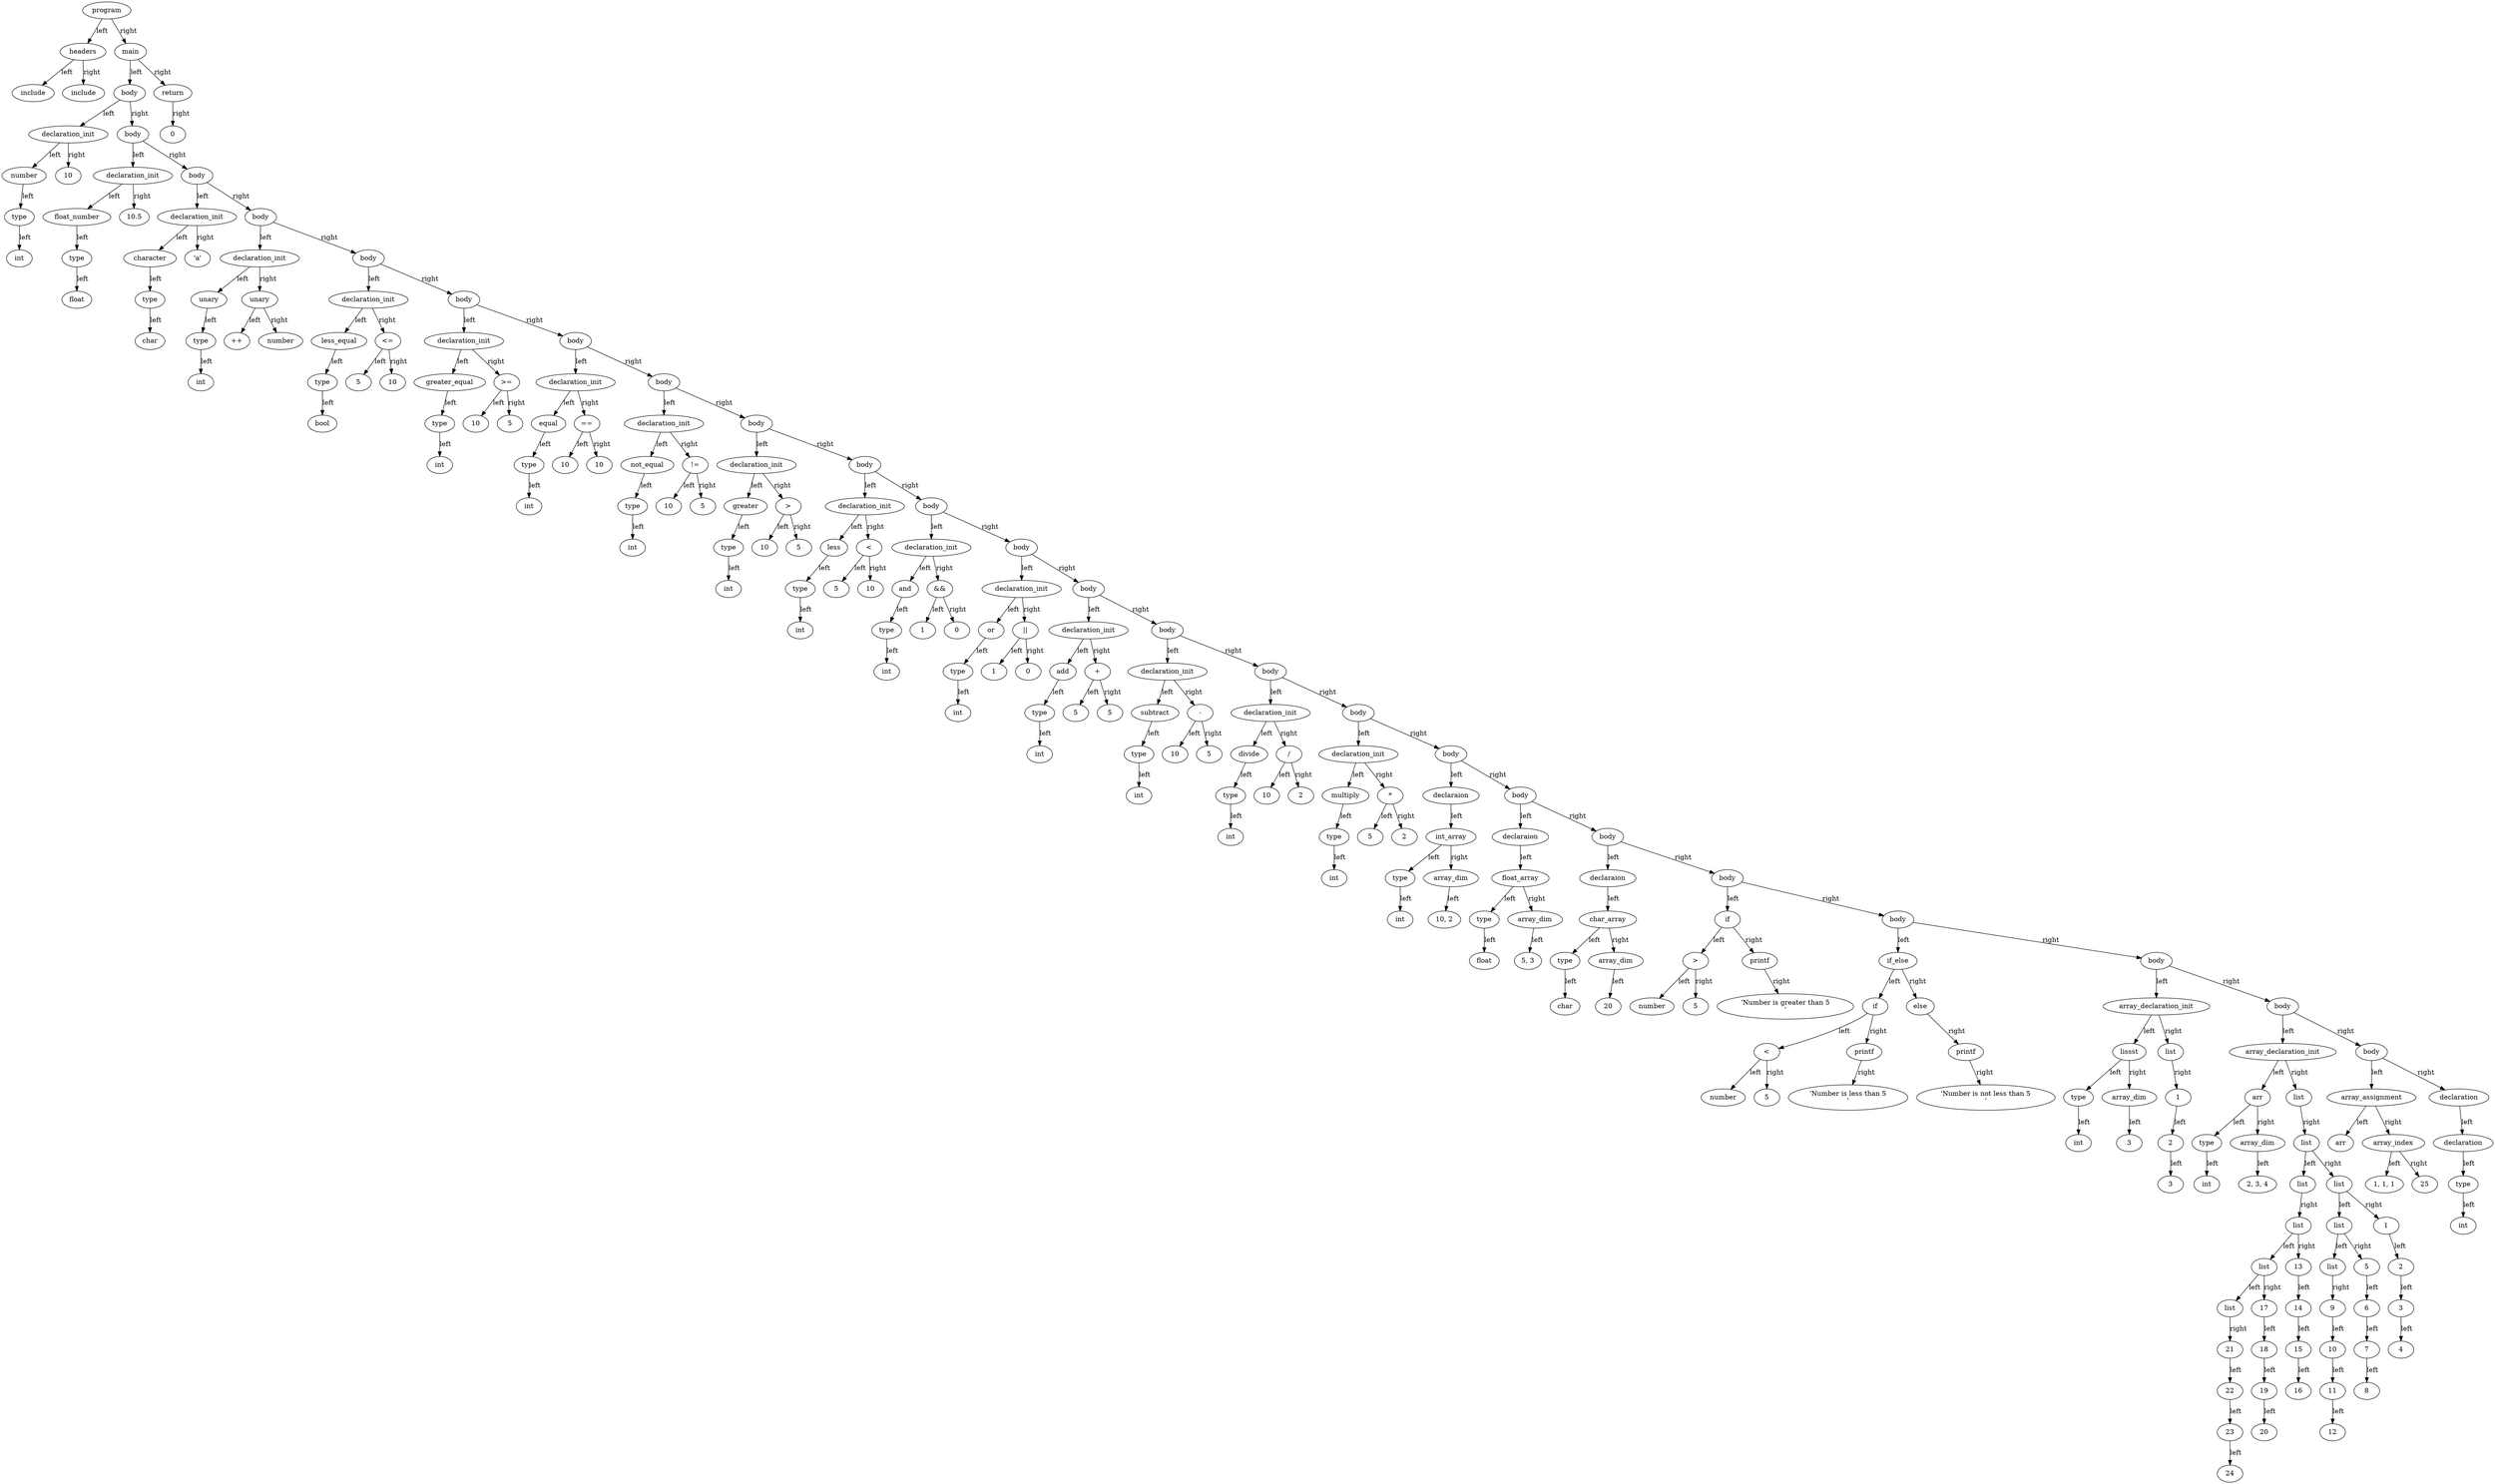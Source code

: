 digraph G {
"000001F989876DC0" [label="program"];
"000001F989876DC0" [label="program"];
"000001F989876DC0" -> "000001F98986FBA0" [label="left"];
"000001F98986FBA0" [label="headers"];
"000001F98986FBA0" [label="headers"];
"000001F98986FBA0" -> "000001F98986FD60" [label="left"];
"000001F98986FD60" [label="include"];
"000001F98986FD60" [label="include"];
"000001F98986FBA0" -> "000001F98986FB60" [label="right"];
"000001F98986FB60" [label="include"];
"000001F98986FB60" [label="include"];
"000001F989876DC0" -> "000001F98986FD00" [label="right"];
"000001F98986FD00" [label="main"];
"000001F98986FD00" [label="main"];
"000001F98986FD00" -> "000001F989876FC0" [label="left"];
"000001F989876FC0" [label="body"];
"000001F989876FC0" [label="body"];
"000001F989876FC0" -> "000001F98986FB80" [label="left"];
"000001F98986FB80" [label="declaration_init"];
"000001F98986FB80" [label="declaration_init"];
"000001F98986FB80" -> "000001F98986FE00" [label="left"];
"000001F98986FE00" [label="number"];
"000001F98986FE00" [label="number"];
"000001F98986FE00" -> "000001F98986FAA0" [label="left"];
"000001F98986FAA0" [label="type"];
"000001F98986FAA0" [label="type"];
"000001F98986FAA0" -> "000001F98986FDA0" [label="left"];
"000001F98986FDA0" [label="int"];
"000001F98986FDA0" [label="int"];
"000001F98986FB80" -> "000001F98986FDC0" [label="right"];
"000001F98986FDC0" [label="10"];
"000001F98986FDC0" [label="10"];
"000001F989876FC0" -> "000001F989876DA0" [label="right"];
"000001F989876DA0" [label="body"];
"000001F989876DA0" [label="body"];
"000001F989876DA0" -> "000001F989874290" [label="left"];
"000001F989874290" [label="declaration_init"];
"000001F989874290" [label="declaration_init"];
"000001F989874290" -> "000001F98986FBE0" [label="left"];
"000001F98986FBE0" [label="float_number"];
"000001F98986FBE0" [label="float_number"];
"000001F98986FBE0" -> "000001F98986FAC0" [label="left"];
"000001F98986FAC0" [label="type"];
"000001F98986FAC0" [label="type"];
"000001F98986FAC0" -> "000001F98986FD20" [label="left"];
"000001F98986FD20" [label="float"];
"000001F98986FD20" [label="float"];
"000001F989874290" -> "000001F98986FAE0" [label="right"];
"000001F98986FAE0" [label="10.5"];
"000001F98986FAE0" [label="10.5"];
"000001F989876DA0" -> "000001F989876D80" [label="right"];
"000001F989876D80" [label="body"];
"000001F989876D80" [label="body"];
"000001F989876D80" -> "000001F989874370" [label="left"];
"000001F989874370" [label="declaration_init"];
"000001F989874370" [label="declaration_init"];
"000001F989874370" -> "000001F989874230" [label="left"];
"000001F989874230" [label="character"];
"000001F989874230" [label="character"];
"000001F989874230" -> "000001F989874470" [label="left"];
"000001F989874470" [label="type"];
"000001F989874470" [label="type"];
"000001F989874470" -> "000001F989874210" [label="left"];
"000001F989874210" [label="char"];
"000001F989874210" [label="char"];
"000001F989874370" -> "000001F989873F50" [label="right"];
"000001F989873F50" [label="'a'"];
"000001F989873F50" [label="'a'"];
"000001F989876D80" -> "000001F9898771E0" [label="right"];
"000001F9898771E0" [label="body"];
"000001F9898771E0" [label="body"];
"000001F9898771E0" -> "000001F989874490" [label="left"];
"000001F989874490" [label="declaration_init"];
"000001F989874490" [label="declaration_init"];
"000001F989874490" -> "000001F989874090" [label="left"];
"000001F989874090" [label="unary"];
"000001F989874090" [label="unary"];
"000001F989874090" -> "000001F989874030" [label="left"];
"000001F989874030" [label="type"];
"000001F989874030" [label="type"];
"000001F989874030" -> "000001F9898740B0" [label="left"];
"000001F9898740B0" [label="int"];
"000001F9898740B0" [label="int"];
"000001F989874490" -> "000001F9898743F0" [label="right"];
"000001F9898743F0" [label="unary"];
"000001F9898743F0" [label="unary"];
"000001F9898743F0" -> "000001F9898745B0" [label="left"];
"000001F9898745B0" [label="++"];
"000001F9898745B0" [label="++"];
"000001F9898743F0" -> "000001F9898742D0" [label="right"];
"000001F9898742D0" [label="number"];
"000001F9898742D0" [label="number"];
"000001F9898771E0" -> "000001F9898772E0" [label="right"];
"000001F9898772E0" [label="body"];
"000001F9898772E0" [label="body"];
"000001F9898772E0" -> "000001F9898742F0" [label="left"];
"000001F9898742F0" [label="declaration_init"];
"000001F9898742F0" [label="declaration_init"];
"000001F9898742F0" -> "000001F989874110" [label="left"];
"000001F989874110" [label="less_equal"];
"000001F989874110" [label="less_equal"];
"000001F989874110" -> "000001F989874190" [label="left"];
"000001F989874190" [label="type"];
"000001F989874190" [label="type"];
"000001F989874190" -> "000001F9898742B0" [label="left"];
"000001F9898742B0" [label="bool"];
"000001F9898742B0" [label="bool"];
"000001F9898742F0" -> "000001F9898740F0" [label="right"];
"000001F9898740F0" [label="<="];
"000001F9898740F0" [label="<="];
"000001F9898740F0" -> "000001F989873F70" [label="left"];
"000001F989873F70" [label="5"];
"000001F989873F70" [label="5"];
"000001F9898740F0" -> "000001F989873F90" [label="right"];
"000001F989873F90" [label="10"];
"000001F989873F90" [label="10"];
"000001F9898772E0" -> "000001F9898772C0" [label="right"];
"000001F9898772C0" [label="body"];
"000001F9898772C0" [label="body"];
"000001F9898772C0" -> "000001F989874410" [label="left"];
"000001F989874410" [label="declaration_init"];
"000001F989874410" [label="declaration_init"];
"000001F989874410" -> "000001F9898741D0" [label="left"];
"000001F9898741D0" [label="greater_equal"];
"000001F9898741D0" [label="greater_equal"];
"000001F9898741D0" -> "000001F989874570" [label="left"];
"000001F989874570" [label="type"];
"000001F989874570" [label="type"];
"000001F989874570" -> "000001F989874170" [label="left"];
"000001F989874170" [label="int"];
"000001F989874170" [label="int"];
"000001F989874410" -> "000001F9898741B0" [label="right"];
"000001F9898741B0" [label=">="];
"000001F9898741B0" [label=">="];
"000001F9898741B0" -> "000001F989874150" [label="left"];
"000001F989874150" [label="10"];
"000001F989874150" [label="10"];
"000001F9898741B0" -> "000001F9898744F0" [label="right"];
"000001F9898744F0" [label="5"];
"000001F9898744F0" [label="5"];
"000001F9898772C0" -> "000001F989876D60" [label="right"];
"000001F989876D60" [label="body"];
"000001F989876D60" [label="body"];
"000001F989876D60" -> "000001F989874590" [label="left"];
"000001F989874590" [label="declaration_init"];
"000001F989874590" [label="declaration_init"];
"000001F989874590" -> "000001F989874530" [label="left"];
"000001F989874530" [label="equal"];
"000001F989874530" [label="equal"];
"000001F989874530" -> "000001F9898745F0" [label="left"];
"000001F9898745F0" [label="type"];
"000001F9898745F0" [label="type"];
"000001F9898745F0" -> "000001F9898743B0" [label="left"];
"000001F9898743B0" [label="int"];
"000001F9898743B0" [label="int"];
"000001F989874590" -> "000001F989874450" [label="right"];
"000001F989874450" [label="=="];
"000001F989874450" [label="=="];
"000001F989874450" -> "000001F9898743D0" [label="left"];
"000001F9898743D0" [label="10"];
"000001F9898743D0" [label="10"];
"000001F989874450" -> "000001F989874510" [label="right"];
"000001F989874510" [label="10"];
"000001F989874510" [label="10"];
"000001F989876D60" -> "000001F989876BE0" [label="right"];
"000001F989876BE0" [label="body"];
"000001F989876BE0" [label="body"];
"000001F989876BE0" -> "000001F989874010" [label="left"];
"000001F989874010" [label="declaration_init"];
"000001F989874010" [label="declaration_init"];
"000001F989874010" -> "000001F989873F30" [label="left"];
"000001F989873F30" [label="not_equal"];
"000001F989873F30" [label="not_equal"];
"000001F989873F30" -> "000001F989874650" [label="left"];
"000001F989874650" [label="type"];
"000001F989874650" [label="type"];
"000001F989874650" -> "000001F989874630" [label="left"];
"000001F989874630" [label="int"];
"000001F989874630" [label="int"];
"000001F989874010" -> "000001F989873FB0" [label="right"];
"000001F989873FB0" [label="!="];
"000001F989873FB0" [label="!="];
"000001F989873FB0" -> "000001F989874670" [label="left"];
"000001F989874670" [label="10"];
"000001F989874670" [label="10"];
"000001F989873FB0" -> "000001F989873F10" [label="right"];
"000001F989873F10" [label="5"];
"000001F989873F10" [label="5"];
"000001F989876BE0" -> "000001F989876CA0" [label="right"];
"000001F989876CA0" [label="body"];
"000001F989876CA0" [label="body"];
"000001F989876CA0" -> "000001F989875050" [label="left"];
"000001F989875050" [label="declaration_init"];
"000001F989875050" [label="declaration_init"];
"000001F989875050" -> "000001F989874B30" [label="left"];
"000001F989874B30" [label="greater"];
"000001F989874B30" [label="greater"];
"000001F989874B30" -> "000001F989874F10" [label="left"];
"000001F989874F10" [label="type"];
"000001F989874F10" [label="type"];
"000001F989874F10" -> "000001F989874EF0" [label="left"];
"000001F989874EF0" [label="int"];
"000001F989874EF0" [label="int"];
"000001F989875050" -> "000001F989874F30" [label="right"];
"000001F989874F30" [label=">"];
"000001F989874F30" [label=">"];
"000001F989874F30" -> "000001F989875010" [label="left"];
"000001F989875010" [label="10"];
"000001F989875010" [label="10"];
"000001F989874F30" -> "000001F989875030" [label="right"];
"000001F989875030" [label="5"];
"000001F989875030" [label="5"];
"000001F989876CA0" -> "000001F989876BC0" [label="right"];
"000001F989876BC0" [label="body"];
"000001F989876BC0" [label="body"];
"000001F989876BC0" -> "000001F989875290" [label="left"];
"000001F989875290" [label="declaration_init"];
"000001F989875290" [label="declaration_init"];
"000001F989875290" -> "000001F989874FD0" [label="left"];
"000001F989874FD0" [label="less"];
"000001F989874FD0" [label="less"];
"000001F989874FD0" -> "000001F9898750D0" [label="left"];
"000001F9898750D0" [label="type"];
"000001F9898750D0" [label="type"];
"000001F9898750D0" -> "000001F989874CB0" [label="left"];
"000001F989874CB0" [label="int"];
"000001F989874CB0" [label="int"];
"000001F989875290" -> "000001F989874D70" [label="right"];
"000001F989874D70" [label="<"];
"000001F989874D70" [label="<"];
"000001F989874D70" -> "000001F989874F90" [label="left"];
"000001F989874F90" [label="5"];
"000001F989874F90" [label="5"];
"000001F989874D70" -> "000001F989874E30" [label="right"];
"000001F989874E30" [label="10"];
"000001F989874E30" [label="10"];
"000001F989876BC0" -> "000001F989876D40" [label="right"];
"000001F989876D40" [label="body"];
"000001F989876D40" [label="body"];
"000001F989876D40" -> "000001F989874FB0" [label="left"];
"000001F989874FB0" [label="declaration_init"];
"000001F989874FB0" [label="declaration_init"];
"000001F989874FB0" -> "000001F989875110" [label="left"];
"000001F989875110" [label="and"];
"000001F989875110" [label="and"];
"000001F989875110" -> "000001F989874C70" [label="left"];
"000001F989874C70" [label="type"];
"000001F989874C70" [label="type"];
"000001F989874C70" -> "000001F989875130" [label="left"];
"000001F989875130" [label="int"];
"000001F989875130" [label="int"];
"000001F989874FB0" -> "000001F989874BB0" [label="right"];
"000001F989874BB0" [label="&&"];
"000001F989874BB0" [label="&&"];
"000001F989874BB0" -> "000001F9898750F0" [label="left"];
"000001F9898750F0" [label="1"];
"000001F9898750F0" [label="1"];
"000001F989874BB0" -> "000001F989874F70" [label="right"];
"000001F989874F70" [label="0"];
"000001F989874F70" [label="0"];
"000001F989876D40" -> "000001F989876F80" [label="right"];
"000001F989876F80" [label="body"];
"000001F989876F80" [label="body"];
"000001F989876F80" -> "000001F9898751B0" [label="left"];
"000001F9898751B0" [label="declaration_init"];
"000001F9898751B0" [label="declaration_init"];
"000001F9898751B0" -> "000001F989874BD0" [label="left"];
"000001F989874BD0" [label="or"];
"000001F989874BD0" [label="or"];
"000001F989874BD0" -> "000001F989874C30" [label="left"];
"000001F989874C30" [label="type"];
"000001F989874C30" [label="type"];
"000001F989874C30" -> "000001F989875150" [label="left"];
"000001F989875150" [label="int"];
"000001F989875150" [label="int"];
"000001F9898751B0" -> "000001F989875230" [label="right"];
"000001F989875230" [label="||"];
"000001F989875230" [label="||"];
"000001F989875230" -> "000001F989874CD0" [label="left"];
"000001F989874CD0" [label="1"];
"000001F989874CD0" [label="1"];
"000001F989875230" -> "000001F989875190" [label="right"];
"000001F989875190" [label="0"];
"000001F989875190" [label="0"];
"000001F989876F80" -> "000001F9898771C0" [label="right"];
"000001F9898771C0" [label="body"];
"000001F9898771C0" [label="body"];
"000001F9898771C0" -> "000001F989874D50" [label="left"];
"000001F989874D50" [label="declaration_init"];
"000001F989874D50" [label="declaration_init"];
"000001F989874D50" -> "000001F989875250" [label="left"];
"000001F989875250" [label="add"];
"000001F989875250" [label="add"];
"000001F989875250" -> "000001F989874D30" [label="left"];
"000001F989874D30" [label="type"];
"000001F989874D30" [label="type"];
"000001F989874D30" -> "000001F989874D90" [label="left"];
"000001F989874D90" [label="int"];
"000001F989874D90" [label="int"];
"000001F989874D50" -> "000001F9898751F0" [label="right"];
"000001F9898751F0" [label="+"];
"000001F9898751F0" [label="+"];
"000001F9898751F0" -> "000001F989874D10" [label="left"];
"000001F989874D10" [label="5"];
"000001F989874D10" [label="5"];
"000001F9898751F0" -> "000001F9898751D0" [label="right"];
"000001F9898751D0" [label="5"];
"000001F9898751D0" [label="5"];
"000001F9898771C0" -> "000001F989876EE0" [label="right"];
"000001F989876EE0" [label="body"];
"000001F989876EE0" [label="body"];
"000001F989876EE0" -> "000001F989874DF0" [label="left"];
"000001F989874DF0" [label="declaration_init"];
"000001F989874DF0" [label="declaration_init"];
"000001F989874DF0" -> "000001F989874E70" [label="left"];
"000001F989874E70" [label="subtract"];
"000001F989874E70" [label="subtract"];
"000001F989874E70" -> "000001F989874E50" [label="left"];
"000001F989874E50" [label="type"];
"000001F989874E50" [label="type"];
"000001F989874E50" -> "000001F989874DB0" [label="left"];
"000001F989874DB0" [label="int"];
"000001F989874DB0" [label="int"];
"000001F989874DF0" -> "000001F989874B70" [label="right"];
"000001F989874B70" [label="-"];
"000001F989874B70" [label="-"];
"000001F989874B70" -> "000001F989874DD0" [label="left"];
"000001F989874DD0" [label="10"];
"000001F989874DD0" [label="10"];
"000001F989874B70" -> "000001F9898752B0" [label="right"];
"000001F9898752B0" [label="5"];
"000001F9898752B0" [label="5"];
"000001F989876EE0" -> "000001F989876EC0" [label="right"];
"000001F989876EC0" [label="body"];
"000001F989876EC0" [label="body"];
"000001F989876EC0" -> "000001F989875B30" [label="left"];
"000001F989875B30" [label="declaration_init"];
"000001F989875B30" [label="declaration_init"];
"000001F989875B30" -> "000001F9898757B0" [label="left"];
"000001F9898757B0" [label="divide"];
"000001F9898757B0" [label="divide"];
"000001F9898757B0" -> "000001F989874ED0" [label="left"];
"000001F989874ED0" [label="type"];
"000001F989874ED0" [label="type"];
"000001F989874ED0" -> "000001F989874EB0" [label="left"];
"000001F989874EB0" [label="int"];
"000001F989874EB0" [label="int"];
"000001F989875B30" -> "000001F989875B10" [label="right"];
"000001F989875B10" [label="/"];
"000001F989875B10" [label="/"];
"000001F989875B10" -> "000001F989875950" [label="left"];
"000001F989875950" [label="10"];
"000001F989875950" [label="10"];
"000001F989875B10" -> "000001F989875CF0" [label="right"];
"000001F989875CF0" [label="2"];
"000001F989875CF0" [label="2"];
"000001F989876EC0" -> "000001F989876F60" [label="right"];
"000001F989876F60" [label="body"];
"000001F989876F60" [label="body"];
"000001F989876F60" -> "000001F989875AD0" [label="left"];
"000001F989875AD0" [label="declaration_init"];
"000001F989875AD0" [label="declaration_init"];
"000001F989875AD0" -> "000001F989875DF0" [label="left"];
"000001F989875DF0" [label="multiply"];
"000001F989875DF0" [label="multiply"];
"000001F989875DF0" -> "000001F989875CD0" [label="left"];
"000001F989875CD0" [label="type"];
"000001F989875CD0" [label="type"];
"000001F989875CD0" -> "000001F989875B50" [label="left"];
"000001F989875B50" [label="int"];
"000001F989875B50" [label="int"];
"000001F989875AD0" -> "000001F9898758D0" [label="right"];
"000001F9898758D0" [label="*"];
"000001F9898758D0" [label="*"];
"000001F9898758D0" -> "000001F989875D30" [label="left"];
"000001F989875D30" [label="5"];
"000001F989875D30" [label="5"];
"000001F9898758D0" -> "000001F989875D10" [label="right"];
"000001F989875D10" [label="2"];
"000001F989875D10" [label="2"];
"000001F989876F60" -> "000001F989876DE0" [label="right"];
"000001F989876DE0" [label="body"];
"000001F989876DE0" [label="body"];
"000001F989876DE0" -> "000001F989875A10" [label="left"];
"000001F989875A10" [label="declaraion"];
"000001F989875A10" [label="declaraion"];
"000001F989875A10" -> "000001F989875910" [label="left"];
"000001F989875910" [label="int_array"];
"000001F989875910" [label="int_array"];
"000001F989875910" -> "000001F989875CB0" [label="left"];
"000001F989875CB0" [label="type"];
"000001F989875CB0" [label="type"];
"000001F989875CB0" -> "000001F989875A50" [label="left"];
"000001F989875A50" [label="int"];
"000001F989875A50" [label="int"];
"000001F989875910" -> "000001F989875B90" [label="right"];
"000001F989875B90" [label="array_dim"];
"000001F989875B90" [label="array_dim"];
"000001F989875B90" -> "000001F989875A70" [label="left"];
"000001F989875A70" [label="10, 2"];
"000001F989875A70" [label="10, 2"];
"000001F989876DE0" -> "000001F989877160" [label="right"];
"000001F989877160" [label="body"];
"000001F989877160" [label="body"];
"000001F989877160" -> "000001F989875B70" [label="left"];
"000001F989875B70" [label="declaraion"];
"000001F989875B70" [label="declaraion"];
"000001F989875B70" -> "000001F989875D70" [label="left"];
"000001F989875D70" [label="float_array"];
"000001F989875D70" [label="float_array"];
"000001F989875D70" -> "000001F989875E30" [label="left"];
"000001F989875E30" [label="type"];
"000001F989875E30" [label="type"];
"000001F989875E30" -> "000001F989875BD0" [label="left"];
"000001F989875BD0" [label="float"];
"000001F989875BD0" [label="float"];
"000001F989875D70" -> "000001F989875930" [label="right"];
"000001F989875930" [label="array_dim"];
"000001F989875930" [label="array_dim"];
"000001F989875930" -> "000001F989875C30" [label="left"];
"000001F989875C30" [label="5, 3"];
"000001F989875C30" [label="5, 3"];
"000001F989877160" -> "000001F989877240" [label="right"];
"000001F989877240" [label="body"];
"000001F989877240" [label="body"];
"000001F989877240" -> "000001F989875AF0" [label="left"];
"000001F989875AF0" [label="declaraion"];
"000001F989875AF0" [label="declaraion"];
"000001F989875AF0" -> "000001F9898759F0" [label="left"];
"000001F9898759F0" [label="char_array"];
"000001F9898759F0" [label="char_array"];
"000001F9898759F0" -> "000001F989875790" [label="left"];
"000001F989875790" [label="type"];
"000001F989875790" [label="type"];
"000001F989875790" -> "000001F9898759D0" [label="left"];
"000001F9898759D0" [label="char"];
"000001F9898759D0" [label="char"];
"000001F9898759F0" -> "000001F989875AB0" [label="right"];
"000001F989875AB0" [label="array_dim"];
"000001F989875AB0" [label="array_dim"];
"000001F989875AB0" -> "000001F989875C90" [label="left"];
"000001F989875C90" [label="20"];
"000001F989875C90" [label="20"];
"000001F989877240" -> "000001F989876D20" [label="right"];
"000001F989876D20" [label="body"];
"000001F989876D20" [label="body"];
"000001F989876D20" -> "000001F9898757D0" [label="left"];
"000001F9898757D0" [label="if"];
"000001F9898757D0" [label="if"];
"000001F9898757D0" -> "000001F989875ED0" [label="left"];
"000001F989875ED0" [label=">"];
"000001F989875ED0" [label=">"];
"000001F989875ED0" -> "000001F989875E70" [label="left"];
"000001F989875E70" [label="number"];
"000001F989875E70" [label="number"];
"000001F989875ED0" -> "000001F989875EB0" [label="right"];
"000001F989875EB0" [label="5"];
"000001F989875EB0" [label="5"];
"000001F9898757D0" -> "000001F989875770" [label="right"];
"000001F989875770" [label="printf"];
"000001F989875770" [label="printf"];
"000001F989875770" -> "000001F989875750" [label="right"];
"000001F989875750" [label="'Number is greater than 5\n'"];
"000001F989875750" [label="'Number is greater than 5\n'"];
"000001F989876D20" -> "000001F989877140" [label="right"];
"000001F989877140" [label="body"];
"000001F989877140" [label="body"];
"000001F989877140" -> "000001F989876180" [label="left"];
"000001F989876180" [label="if_else"];
"000001F989876180" [label="if_else"];
"000001F989876180" -> "000001F9898766E0" [label="left"];
"000001F9898766E0" [label="if"];
"000001F9898766E0" [label="if"];
"000001F9898766E0" -> "000001F989875830" [label="left"];
"000001F989875830" [label="<"];
"000001F989875830" [label="<"];
"000001F989875830" -> "000001F9898757F0" [label="left"];
"000001F9898757F0" [label="number"];
"000001F9898757F0" [label="number"];
"000001F989875830" -> "000001F989875810" [label="right"];
"000001F989875810" [label="5"];
"000001F989875810" [label="5"];
"000001F9898766E0" -> "000001F989875FE0" [label="right"];
"000001F989875FE0" [label="printf"];
"000001F989875FE0" [label="printf"];
"000001F989875FE0" -> "000001F989875850" [label="right"];
"000001F989875850" [label="'Number is less than 5\n'"];
"000001F989875850" [label="'Number is less than 5\n'"];
"000001F989876180" -> "000001F989875F80" [label="right"];
"000001F989875F80" [label="else"];
"000001F989875F80" [label="else"];
"000001F989875F80" -> "000001F989875F60" [label="right"];
"000001F989875F60" [label="printf"];
"000001F989875F60" [label="printf"];
"000001F989875F60" -> "000001F989876600" [label="right"];
"000001F989876600" [label="'Number is not less than 5\n'"];
"000001F989876600" [label="'Number is not less than 5\n'"];
"000001F989877140" -> "000001F9898771A0" [label="right"];
"000001F9898771A0" [label="body"];
"000001F9898771A0" [label="body"];
"000001F9898771A0" -> "000001F9898763A0" [label="left"];
"000001F9898763A0" [label="array_declaration_init"];
"000001F9898763A0" [label="array_declaration_init"];
"000001F9898763A0" -> "000001F989876620" [label="left"];
"000001F989876620" [label="lissst"];
"000001F989876620" [label="lissst"];
"000001F989876620" -> "000001F9898764C0" [label="left"];
"000001F9898764C0" [label="type"];
"000001F9898764C0" [label="type"];
"000001F9898764C0" -> "000001F989876020" [label="left"];
"000001F989876020" [label="int"];
"000001F989876020" [label="int"];
"000001F989876620" -> "000001F989876360" [label="right"];
"000001F989876360" [label="array_dim"];
"000001F989876360" [label="array_dim"];
"000001F989876360" -> "000001F989876160" [label="left"];
"000001F989876160" [label="3"];
"000001F989876160" [label="3"];
"000001F9898763A0" -> "000001F989876420" [label="right"];
"000001F989876420" [label="list"];
"000001F989876420" [label="list"];
"000001F989876420" -> "000001F989876040" [label="right"];
"000001F989876040" [label="1"];
"000001F989876040" [label="1"];
"000001F989876040" -> "000001F9898764E0" [label="left"];
"000001F9898764E0" [label="2"];
"000001F9898764E0" [label="2"];
"000001F9898764E0" -> "000001F9898761A0" [label="left"];
"000001F9898761A0" [label="3"];
"000001F9898761A0" [label="3"];
"000001F9898771A0" -> "000001F989877120" [label="right"];
"000001F989877120" [label="body"];
"000001F989877120" [label="body"];
"000001F989877120" -> "000001F989876380" [label="left"];
"000001F989876380" [label="array_declaration_init"];
"000001F989876380" [label="array_declaration_init"];
"000001F989876380" -> "000001F9898765E0" [label="left"];
"000001F9898765E0" [label="arr"];
"000001F9898765E0" [label="arr"];
"000001F9898765E0" -> "000001F989876500" [label="left"];
"000001F989876500" [label="type"];
"000001F989876500" [label="type"];
"000001F989876500" -> "000001F9898766A0" [label="left"];
"000001F9898766A0" [label="int"];
"000001F9898766A0" [label="int"];
"000001F9898765E0" -> "000001F989876340" [label="right"];
"000001F989876340" [label="array_dim"];
"000001F989876340" [label="array_dim"];
"000001F989876340" -> "000001F989876400" [label="left"];
"000001F989876400" [label="2, 3, 4"];
"000001F989876400" [label="2, 3, 4"];
"000001F989876380" -> "000001F989876320" [label="right"];
"000001F989876320" [label="list"];
"000001F989876320" [label="list"];
"000001F989876320" -> "000001F9898763E0" [label="right"];
"000001F9898763E0" [label="list"];
"000001F9898763E0" [label="list"];
"000001F9898763E0" -> "000001F989876300" [label="left"];
"000001F989876300" [label="list"];
"000001F989876300" [label="list"];
"000001F989876300" -> "000001F9898766C0" [label="right"];
"000001F9898766C0" [label="list"];
"000001F9898766C0" [label="list"];
"000001F9898766C0" -> "000001F989875FC0" [label="left"];
"000001F989875FC0" [label="list"];
"000001F989875FC0" [label="list"];
"000001F989875FC0" -> "000001F989876260" [label="left"];
"000001F989876260" [label="list"];
"000001F989876260" [label="list"];
"000001F989876260" -> "000001F989876000" [label="right"];
"000001F989876000" [label="21"];
"000001F989876000" [label="21"];
"000001F989876000" -> "000001F9898760C0" [label="left"];
"000001F9898760C0" [label="22"];
"000001F9898760C0" [label="22"];
"000001F9898760C0" -> "000001F989876220" [label="left"];
"000001F989876220" [label="23"];
"000001F989876220" [label="23"];
"000001F989876220" -> "000001F989876280" [label="left"];
"000001F989876280" [label="24"];
"000001F989876280" [label="24"];
"000001F989875FC0" -> "000001F9898762E0" [label="right"];
"000001F9898762E0" [label="17"];
"000001F9898762E0" [label="17"];
"000001F9898762E0" -> "000001F989876560" [label="left"];
"000001F989876560" [label="18"];
"000001F989876560" [label="18"];
"000001F989876560" -> "000001F989876580" [label="left"];
"000001F989876580" [label="19"];
"000001F989876580" [label="19"];
"000001F989876580" -> "000001F989876060" [label="left"];
"000001F989876060" [label="20"];
"000001F989876060" [label="20"];
"000001F9898766C0" -> "000001F9898761C0" [label="right"];
"000001F9898761C0" [label="13"];
"000001F9898761C0" [label="13"];
"000001F9898761C0" -> "000001F989876200" [label="left"];
"000001F989876200" [label="14"];
"000001F989876200" [label="14"];
"000001F989876200" -> "000001F989875FA0" [label="left"];
"000001F989875FA0" [label="15"];
"000001F989875FA0" [label="15"];
"000001F989875FA0" -> "000001F989876440" [label="left"];
"000001F989876440" [label="16"];
"000001F989876440" [label="16"];
"000001F9898763E0" -> "000001F989876640" [label="right"];
"000001F989876640" [label="list"];
"000001F989876640" [label="list"];
"000001F989876640" -> "000001F9898761E0" [label="left"];
"000001F9898761E0" [label="list"];
"000001F9898761E0" [label="list"];
"000001F9898761E0" -> "000001F989876680" [label="left"];
"000001F989876680" [label="list"];
"000001F989876680" [label="list"];
"000001F989876680" -> "000001F989876240" [label="right"];
"000001F989876240" [label="9"];
"000001F989876240" [label="9"];
"000001F989876240" -> "000001F989876140" [label="left"];
"000001F989876140" [label="10"];
"000001F989876140" [label="10"];
"000001F989876140" -> "000001F989876660" [label="left"];
"000001F989876660" [label="11"];
"000001F989876660" [label="11"];
"000001F989876660" -> "000001F9898765A0" [label="left"];
"000001F9898765A0" [label="12"];
"000001F9898765A0" [label="12"];
"000001F9898761E0" -> "000001F989876540" [label="right"];
"000001F989876540" [label="5"];
"000001F989876540" [label="5"];
"000001F989876540" -> "000001F9898762C0" [label="left"];
"000001F9898762C0" [label="6"];
"000001F9898762C0" [label="6"];
"000001F9898762C0" -> "000001F989876120" [label="left"];
"000001F989876120" [label="7"];
"000001F989876120" [label="7"];
"000001F989876120" -> "000001F9898762A0" [label="left"];
"000001F9898762A0" [label="8"];
"000001F9898762A0" [label="8"];
"000001F989876640" -> "000001F9898763C0" [label="right"];
"000001F9898763C0" [label="1"];
"000001F9898763C0" [label="1"];
"000001F9898763C0" -> "000001F989876520" [label="left"];
"000001F989876520" [label="2"];
"000001F989876520" [label="2"];
"000001F989876520" -> "000001F9898760E0" [label="left"];
"000001F9898760E0" [label="3"];
"000001F9898760E0" [label="3"];
"000001F9898760E0" -> "000001F9898765C0" [label="left"];
"000001F9898765C0" [label="4"];
"000001F9898765C0" [label="4"];
"000001F989877120" -> "000001F989876BA0" [label="right"];
"000001F989876BA0" [label="body"];
"000001F989876BA0" [label="body"];
"000001F989876BA0" -> "000001F989877280" [label="left"];
"000001F989877280" [label="array_assignment"];
"000001F989877280" [label="array_assignment"];
"000001F989877280" -> "000001F9898770C0" [label="left"];
"000001F9898770C0" [label="arr"];
"000001F9898770C0" [label="arr"];
"000001F989877280" -> "000001F989876CE0" [label="right"];
"000001F989876CE0" [label="array_index"];
"000001F989876CE0" [label="array_index"];
"000001F989876CE0" -> "000001F9898770A0" [label="left"];
"000001F9898770A0" [label="1, 1, 1"];
"000001F9898770A0" [label="1, 1, 1"];
"000001F989876CE0" -> "000001F9898772A0" [label="right"];
"000001F9898772A0" [label="25"];
"000001F9898772A0" [label="25"];
"000001F989876BA0" -> "000001F989877100" [label="right"];
"000001F989877100" [label="declaration"];
"000001F989877100" [label="declaration"];
"000001F989877100" -> "000001F989876F40" [label="left"];
"000001F989876F40" [label="declaration"];
"000001F989876F40" [label="declaration"];
"000001F989876F40" -> "000001F989876F20" [label="left"];
"000001F989876F20" [label="type"];
"000001F989876F20" [label="type"];
"000001F989876F20" -> "000001F989876D00" [label="left"];
"000001F989876D00" [label="int"];
"000001F989876D00" [label="int"];
"000001F98986FD00" -> "000001F989876C80" [label="right"];
"000001F989876C80" [label="return"];
"000001F989876C80" [label="return"];
"000001F989876C80" -> "000001F989877300" [label="right"];
"000001F989877300" [label="0"];
"000001F989877300" [label="0"];
}
